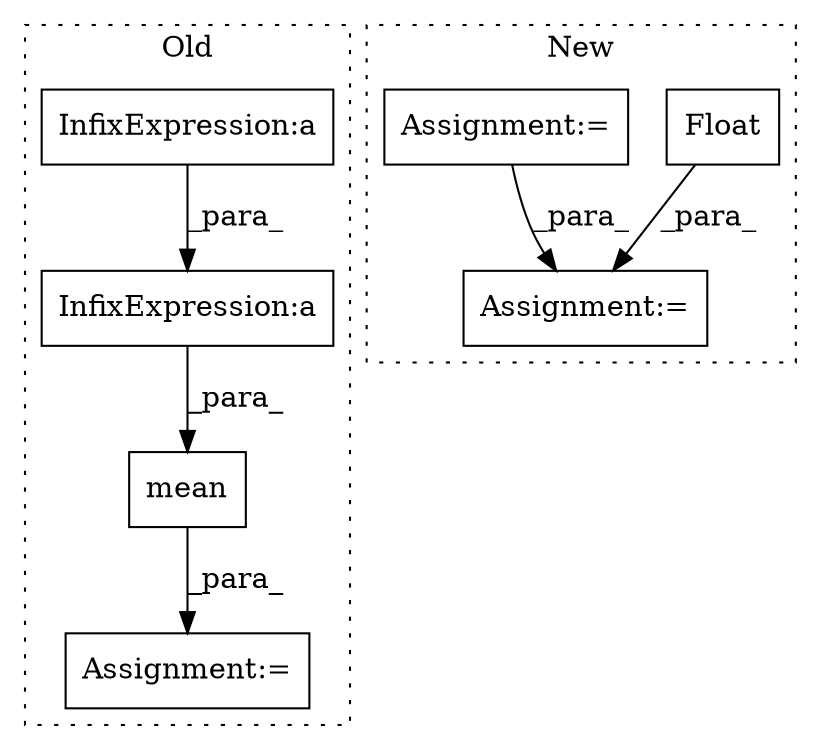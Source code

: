 digraph G {
subgraph cluster0 {
1 [label="mean" a="32" s="12816,12853" l="5,1" shape="box"];
4 [label="Assignment:=" a="7" s="12808" l="1" shape="box"];
5 [label="InfixExpression:a" a="27" s="12830" l="3" shape="box"];
6 [label="InfixExpression:a" a="27" s="12458" l="3" shape="box"];
label = "Old";
style="dotted";
}
subgraph cluster1 {
2 [label="Float" a="32" s="13755,13768" l="6,1" shape="box"];
3 [label="Assignment:=" a="7" s="13878" l="1" shape="box"];
7 [label="Assignment:=" a="7" s="13147" l="13" shape="box"];
label = "New";
style="dotted";
}
1 -> 4 [label="_para_"];
2 -> 3 [label="_para_"];
5 -> 1 [label="_para_"];
6 -> 5 [label="_para_"];
7 -> 3 [label="_para_"];
}
